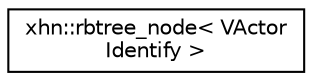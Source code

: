 digraph "Graphical Class Hierarchy"
{
  edge [fontname="Helvetica",fontsize="10",labelfontname="Helvetica",labelfontsize="10"];
  node [fontname="Helvetica",fontsize="10",shape=record];
  rankdir="LR";
  Node1 [label="xhn::rbtree_node\< VActor\lIdentify \>",height=0.2,width=0.4,color="black", fillcolor="white", style="filled",URL="$classxhn_1_1rbtree__node.html"];
}
